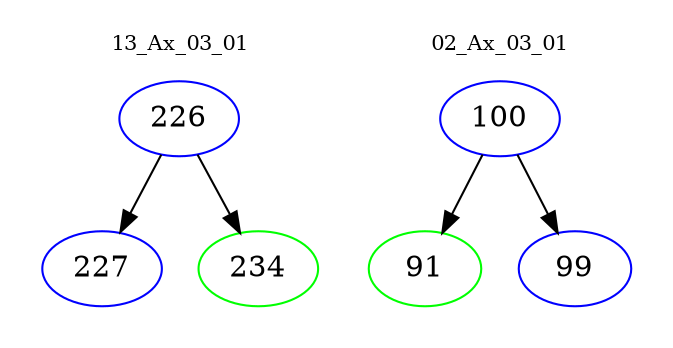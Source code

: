 digraph{
subgraph cluster_0 {
color = white
label = "13_Ax_03_01";
fontsize=10;
T0_226 [label="226", color="blue"]
T0_226 -> T0_227 [color="black"]
T0_227 [label="227", color="blue"]
T0_226 -> T0_234 [color="black"]
T0_234 [label="234", color="green"]
}
subgraph cluster_1 {
color = white
label = "02_Ax_03_01";
fontsize=10;
T1_100 [label="100", color="blue"]
T1_100 -> T1_91 [color="black"]
T1_91 [label="91", color="green"]
T1_100 -> T1_99 [color="black"]
T1_99 [label="99", color="blue"]
}
}
